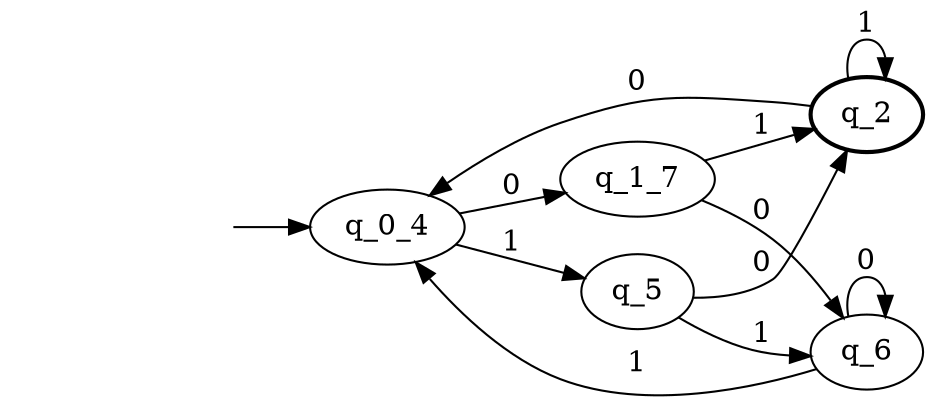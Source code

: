 digraph afd  { rankdir=LR;
	_invisible [style="invis"];
	q_2 [penwidth="2"];
	q_5;
	q_1_7;
	q_0_4;
	q_6;
	_invisible -> q_0_4 ;
	q_2 -> q_0_4 [label="0"];
	q_2 -> q_2 [label="1"];
	q_5 -> q_2 [label="0"];
	q_5 -> q_6 [label="1"];
	q_1_7 -> q_6 [label="0"];
	q_1_7 -> q_2 [label="1"];
	q_0_4 -> q_1_7 [label="0"];
	q_0_4 -> q_5 [label="1"];
	q_6 -> q_6 [label="0"];
	q_6 -> q_0_4 [label="1"];
}